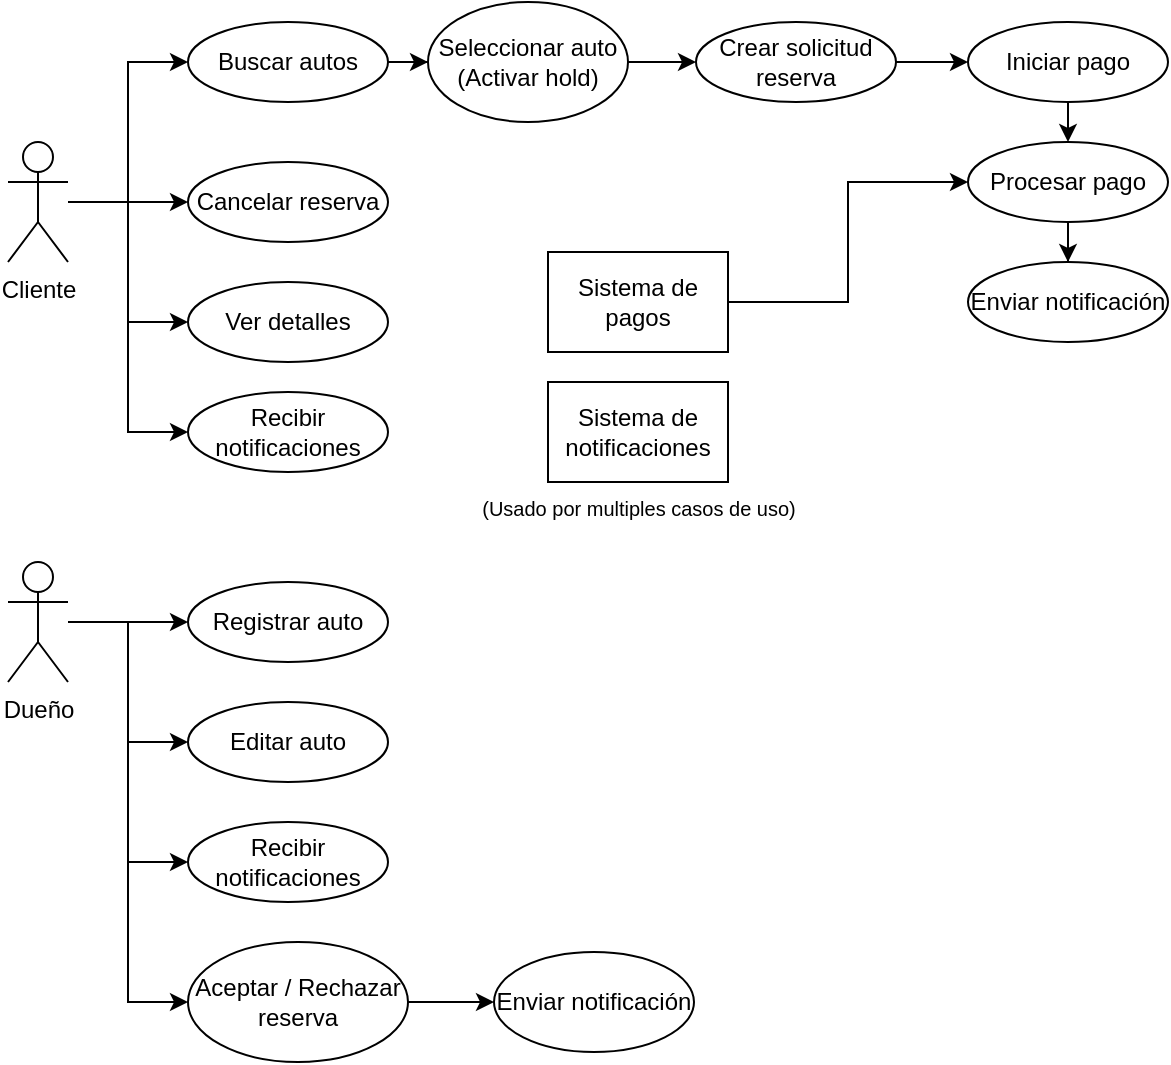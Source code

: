 <mxfile version="28.1.2">
  <diagram name="Página-1" id="tk96rbI1kVLSa1lMCtRb">
    <mxGraphModel dx="1226" dy="1876" grid="1" gridSize="10" guides="1" tooltips="1" connect="1" arrows="1" fold="1" page="1" pageScale="1" pageWidth="827" pageHeight="1169" math="0" shadow="0">
      <root>
        <mxCell id="0" />
        <mxCell id="1" parent="0" />
        <mxCell id="kf2svgYHk70GY_-qb0b_-48" style="edgeStyle=orthogonalEdgeStyle;rounded=0;orthogonalLoop=1;jettySize=auto;html=1;entryX=0;entryY=0.5;entryDx=0;entryDy=0;" edge="1" parent="1" source="kf2svgYHk70GY_-qb0b_-1" target="kf2svgYHk70GY_-qb0b_-3">
          <mxGeometry relative="1" as="geometry" />
        </mxCell>
        <mxCell id="kf2svgYHk70GY_-qb0b_-49" style="edgeStyle=orthogonalEdgeStyle;rounded=0;orthogonalLoop=1;jettySize=auto;html=1;entryX=0;entryY=0.5;entryDx=0;entryDy=0;" edge="1" parent="1" source="kf2svgYHk70GY_-qb0b_-1" target="kf2svgYHk70GY_-qb0b_-5">
          <mxGeometry relative="1" as="geometry" />
        </mxCell>
        <mxCell id="kf2svgYHk70GY_-qb0b_-50" style="edgeStyle=orthogonalEdgeStyle;rounded=0;orthogonalLoop=1;jettySize=auto;html=1;entryX=0;entryY=0.5;entryDx=0;entryDy=0;" edge="1" parent="1" source="kf2svgYHk70GY_-qb0b_-1" target="kf2svgYHk70GY_-qb0b_-6">
          <mxGeometry relative="1" as="geometry" />
        </mxCell>
        <mxCell id="kf2svgYHk70GY_-qb0b_-53" style="edgeStyle=orthogonalEdgeStyle;rounded=0;orthogonalLoop=1;jettySize=auto;html=1;entryX=0;entryY=0.5;entryDx=0;entryDy=0;" edge="1" parent="1" source="kf2svgYHk70GY_-qb0b_-1" target="kf2svgYHk70GY_-qb0b_-52">
          <mxGeometry relative="1" as="geometry" />
        </mxCell>
        <mxCell id="kf2svgYHk70GY_-qb0b_-1" value="Cliente" style="shape=umlActor;verticalLabelPosition=bottom;verticalAlign=top;html=1;" vertex="1" parent="1">
          <mxGeometry x="70" y="10" width="30" height="60" as="geometry" />
        </mxCell>
        <mxCell id="kf2svgYHk70GY_-qb0b_-43" style="edgeStyle=orthogonalEdgeStyle;rounded=0;orthogonalLoop=1;jettySize=auto;html=1;entryX=0;entryY=0.5;entryDx=0;entryDy=0;" edge="1" parent="1" source="kf2svgYHk70GY_-qb0b_-2" target="kf2svgYHk70GY_-qb0b_-7">
          <mxGeometry relative="1" as="geometry" />
        </mxCell>
        <mxCell id="kf2svgYHk70GY_-qb0b_-44" style="edgeStyle=orthogonalEdgeStyle;rounded=0;orthogonalLoop=1;jettySize=auto;html=1;entryX=0;entryY=0.5;entryDx=0;entryDy=0;" edge="1" parent="1" source="kf2svgYHk70GY_-qb0b_-2" target="kf2svgYHk70GY_-qb0b_-8">
          <mxGeometry relative="1" as="geometry" />
        </mxCell>
        <mxCell id="kf2svgYHk70GY_-qb0b_-45" style="edgeStyle=orthogonalEdgeStyle;rounded=0;orthogonalLoop=1;jettySize=auto;html=1;entryX=0;entryY=0.5;entryDx=0;entryDy=0;" edge="1" parent="1" source="kf2svgYHk70GY_-qb0b_-2" target="kf2svgYHk70GY_-qb0b_-39">
          <mxGeometry relative="1" as="geometry" />
        </mxCell>
        <mxCell id="kf2svgYHk70GY_-qb0b_-46" style="edgeStyle=orthogonalEdgeStyle;rounded=0;orthogonalLoop=1;jettySize=auto;html=1;entryX=0;entryY=0.5;entryDx=0;entryDy=0;" edge="1" parent="1" source="kf2svgYHk70GY_-qb0b_-2" target="kf2svgYHk70GY_-qb0b_-40">
          <mxGeometry relative="1" as="geometry" />
        </mxCell>
        <mxCell id="kf2svgYHk70GY_-qb0b_-2" value="Dueño" style="shape=umlActor;verticalLabelPosition=bottom;verticalAlign=top;html=1;" vertex="1" parent="1">
          <mxGeometry x="70" y="220" width="30" height="60" as="geometry" />
        </mxCell>
        <mxCell id="kf2svgYHk70GY_-qb0b_-31" style="edgeStyle=orthogonalEdgeStyle;rounded=0;orthogonalLoop=1;jettySize=auto;html=1;entryX=0;entryY=0.5;entryDx=0;entryDy=0;endArrow=classic;endFill=1;startArrow=none;startFill=0;" edge="1" parent="1" source="kf2svgYHk70GY_-qb0b_-3" target="kf2svgYHk70GY_-qb0b_-27">
          <mxGeometry relative="1" as="geometry" />
        </mxCell>
        <mxCell id="kf2svgYHk70GY_-qb0b_-3" value="Buscar autos" style="ellipse;whiteSpace=wrap;html=1;align=center;" vertex="1" parent="1">
          <mxGeometry x="160" y="-50" width="100" height="40" as="geometry" />
        </mxCell>
        <mxCell id="kf2svgYHk70GY_-qb0b_-29" style="edgeStyle=orthogonalEdgeStyle;rounded=0;orthogonalLoop=1;jettySize=auto;html=1;entryX=1;entryY=0.5;entryDx=0;entryDy=0;endArrow=none;endFill=0;startArrow=classic;startFill=1;" edge="1" parent="1" source="kf2svgYHk70GY_-qb0b_-4" target="kf2svgYHk70GY_-qb0b_-27">
          <mxGeometry relative="1" as="geometry" />
        </mxCell>
        <mxCell id="kf2svgYHk70GY_-qb0b_-30" style="edgeStyle=orthogonalEdgeStyle;rounded=0;orthogonalLoop=1;jettySize=auto;html=1;entryX=0;entryY=0.5;entryDx=0;entryDy=0;endArrow=classic;endFill=1;" edge="1" parent="1" source="kf2svgYHk70GY_-qb0b_-4" target="kf2svgYHk70GY_-qb0b_-13">
          <mxGeometry relative="1" as="geometry" />
        </mxCell>
        <mxCell id="kf2svgYHk70GY_-qb0b_-4" value="Crear solicitud reserva" style="ellipse;whiteSpace=wrap;html=1;align=center;" vertex="1" parent="1">
          <mxGeometry x="414" y="-50" width="100" height="40" as="geometry" />
        </mxCell>
        <mxCell id="kf2svgYHk70GY_-qb0b_-5" value="Cancelar reserva" style="ellipse;whiteSpace=wrap;html=1;align=center;" vertex="1" parent="1">
          <mxGeometry x="160" y="20" width="100" height="40" as="geometry" />
        </mxCell>
        <mxCell id="kf2svgYHk70GY_-qb0b_-6" value="Ver detalles" style="ellipse;whiteSpace=wrap;html=1;align=center;" vertex="1" parent="1">
          <mxGeometry x="160" y="80" width="100" height="40" as="geometry" />
        </mxCell>
        <mxCell id="kf2svgYHk70GY_-qb0b_-7" value="Registrar auto" style="ellipse;whiteSpace=wrap;html=1;align=center;" vertex="1" parent="1">
          <mxGeometry x="160" y="230" width="100" height="40" as="geometry" />
        </mxCell>
        <mxCell id="kf2svgYHk70GY_-qb0b_-8" value="Editar auto" style="ellipse;whiteSpace=wrap;html=1;align=center;" vertex="1" parent="1">
          <mxGeometry x="160" y="290" width="100" height="40" as="geometry" />
        </mxCell>
        <mxCell id="kf2svgYHk70GY_-qb0b_-10" value="Enviar notificación" style="ellipse;whiteSpace=wrap;html=1;align=center;" vertex="1" parent="1">
          <mxGeometry x="550" y="70" width="100" height="40" as="geometry" />
        </mxCell>
        <mxCell id="kf2svgYHk70GY_-qb0b_-11" value="Enviar notificación" style="ellipse;whiteSpace=wrap;html=1;align=center;" vertex="1" parent="1">
          <mxGeometry x="313" y="415" width="100" height="50" as="geometry" />
        </mxCell>
        <mxCell id="kf2svgYHk70GY_-qb0b_-33" style="edgeStyle=orthogonalEdgeStyle;rounded=0;orthogonalLoop=1;jettySize=auto;html=1;exitX=0.5;exitY=1;exitDx=0;exitDy=0;entryX=0.5;entryY=0;entryDx=0;entryDy=0;" edge="1" parent="1" source="kf2svgYHk70GY_-qb0b_-13" target="kf2svgYHk70GY_-qb0b_-32">
          <mxGeometry relative="1" as="geometry" />
        </mxCell>
        <mxCell id="kf2svgYHk70GY_-qb0b_-13" value="Iniciar pago" style="ellipse;whiteSpace=wrap;html=1;align=center;" vertex="1" parent="1">
          <mxGeometry x="550" y="-50" width="100" height="40" as="geometry" />
        </mxCell>
        <mxCell id="kf2svgYHk70GY_-qb0b_-27" value="Seleccionar auto (Activar hold)" style="ellipse;whiteSpace=wrap;html=1;align=center;" vertex="1" parent="1">
          <mxGeometry x="280" y="-60" width="100" height="60" as="geometry" />
        </mxCell>
        <mxCell id="kf2svgYHk70GY_-qb0b_-34" style="edgeStyle=orthogonalEdgeStyle;rounded=0;orthogonalLoop=1;jettySize=auto;html=1;" edge="1" parent="1" source="kf2svgYHk70GY_-qb0b_-32" target="kf2svgYHk70GY_-qb0b_-10">
          <mxGeometry relative="1" as="geometry" />
        </mxCell>
        <mxCell id="kf2svgYHk70GY_-qb0b_-32" value="Procesar pago" style="ellipse;whiteSpace=wrap;html=1;align=center;" vertex="1" parent="1">
          <mxGeometry x="550" y="10" width="100" height="40" as="geometry" />
        </mxCell>
        <mxCell id="kf2svgYHk70GY_-qb0b_-36" style="edgeStyle=orthogonalEdgeStyle;rounded=0;orthogonalLoop=1;jettySize=auto;html=1;entryX=0;entryY=0.5;entryDx=0;entryDy=0;" edge="1" parent="1" source="kf2svgYHk70GY_-qb0b_-35" target="kf2svgYHk70GY_-qb0b_-32">
          <mxGeometry relative="1" as="geometry" />
        </mxCell>
        <mxCell id="kf2svgYHk70GY_-qb0b_-35" value="Sistema de pagos" style="html=1;whiteSpace=wrap;" vertex="1" parent="1">
          <mxGeometry x="340" y="65" width="90" height="50" as="geometry" />
        </mxCell>
        <mxCell id="kf2svgYHk70GY_-qb0b_-37" value="Sistema de notificaciones" style="html=1;whiteSpace=wrap;" vertex="1" parent="1">
          <mxGeometry x="340" y="130" width="90" height="50" as="geometry" />
        </mxCell>
        <mxCell id="kf2svgYHk70GY_-qb0b_-38" value="(Usado por multiples casos de uso)" style="text;align=center;fontStyle=0;verticalAlign=middle;spacingLeft=3;spacingRight=3;strokeColor=none;rotatable=0;points=[[0,0.5],[1,0.5]];portConstraint=eastwest;html=1;fontSize=10;" vertex="1" parent="1">
          <mxGeometry x="345" y="180" width="80" height="26" as="geometry" />
        </mxCell>
        <mxCell id="kf2svgYHk70GY_-qb0b_-39" value="Recibir notificaciones" style="ellipse;whiteSpace=wrap;html=1;align=center;" vertex="1" parent="1">
          <mxGeometry x="160" y="350" width="100" height="40" as="geometry" />
        </mxCell>
        <mxCell id="kf2svgYHk70GY_-qb0b_-51" style="edgeStyle=orthogonalEdgeStyle;rounded=0;orthogonalLoop=1;jettySize=auto;html=1;entryX=0;entryY=0.5;entryDx=0;entryDy=0;" edge="1" parent="1" source="kf2svgYHk70GY_-qb0b_-40" target="kf2svgYHk70GY_-qb0b_-11">
          <mxGeometry relative="1" as="geometry" />
        </mxCell>
        <mxCell id="kf2svgYHk70GY_-qb0b_-40" value="Aceptar / Rechazar reserva" style="ellipse;whiteSpace=wrap;html=1;align=center;" vertex="1" parent="1">
          <mxGeometry x="160" y="410" width="110" height="60" as="geometry" />
        </mxCell>
        <mxCell id="kf2svgYHk70GY_-qb0b_-52" value="Recibir notificaciones" style="ellipse;whiteSpace=wrap;html=1;align=center;" vertex="1" parent="1">
          <mxGeometry x="160" y="135" width="100" height="40" as="geometry" />
        </mxCell>
      </root>
    </mxGraphModel>
  </diagram>
</mxfile>
